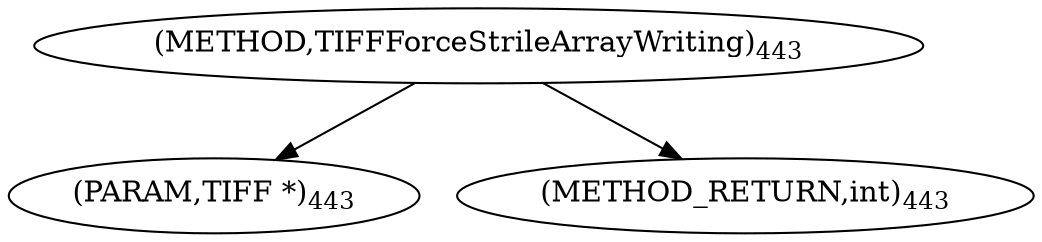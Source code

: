 digraph "TIFFForceStrileArrayWriting" {  
"8850" [label = <(METHOD,TIFFForceStrileArrayWriting)<SUB>443</SUB>> ]
"8851" [label = <(PARAM,TIFF *)<SUB>443</SUB>> ]
"8852" [label = <(METHOD_RETURN,int)<SUB>443</SUB>> ]
  "8850" -> "8851" 
  "8850" -> "8852" 
}
